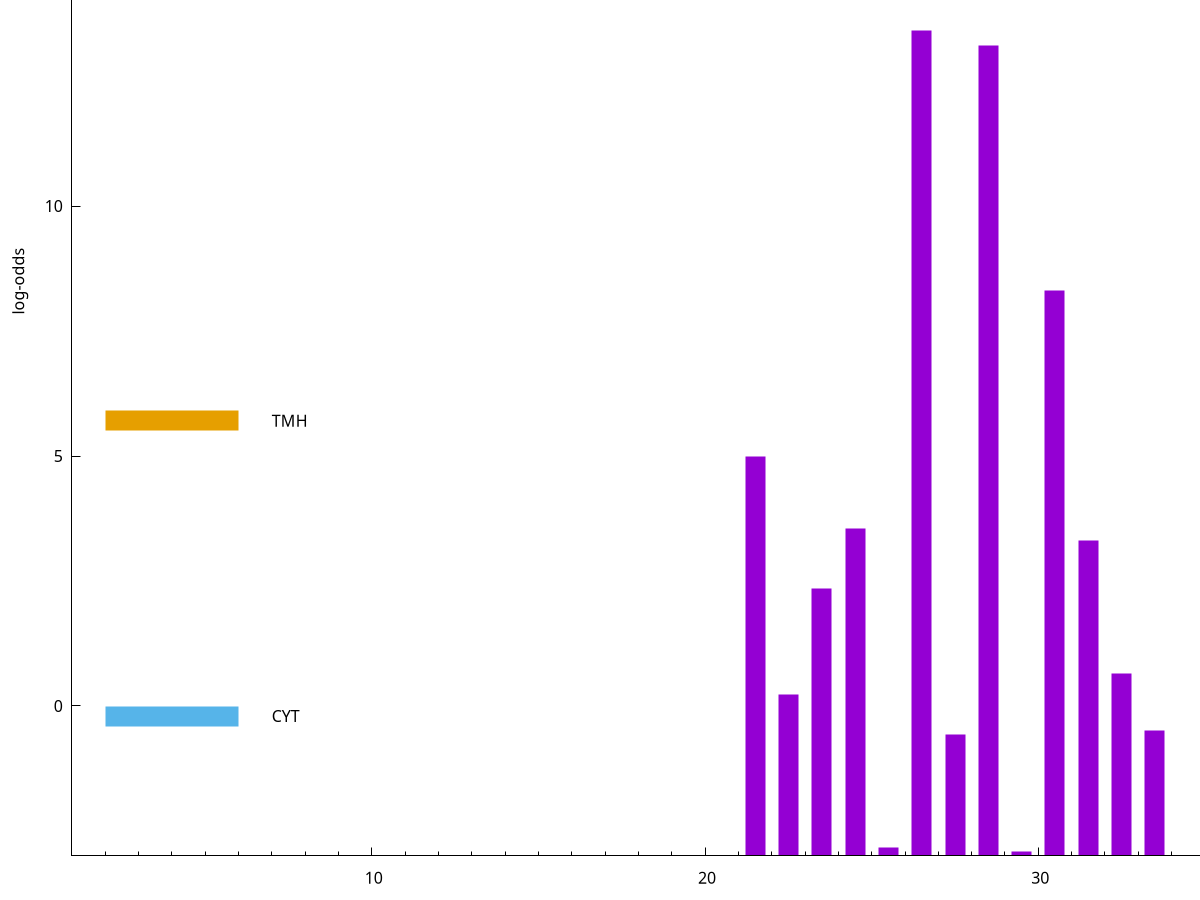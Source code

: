 set title "LipoP predictions for SRR4017833.gff"
set size 2., 1.4
set xrange [1:70] 
set mxtics 10
set yrange [-3:20]
set y2range [0:23]
set ylabel "log-odds"
set term postscript eps color solid "Helvetica" 30
set output "SRR4017833.gff101.eps"
set arrow from 2,14.3942 to 6,14.3942 nohead lt 1 lw 20
set label "SpI" at 7,14.3942
set arrow from 2,5.70479 to 6,5.70479 nohead lt 4 lw 20
set label "TMH" at 7,5.70479
set arrow from 2,-0.200913 to 6,-0.200913 nohead lt 3 lw 20
set label "CYT" at 7,-0.200913
set arrow from 2,14.3942 to 6,14.3942 nohead lt 1 lw 20
set label "SpI" at 7,14.3942
# NOTE: The scores below are the log-odds scores with the threshold
# NOTE: subtracted (a hack to make gnuplot make the histogram all
# NOTE: look nice).
plot "-" axes x1y2 title "" with impulses lt 1 lw 20
26.500000 16.505300
28.500000 16.217100
30.500000 11.316280
21.500000 7.999170
24.500000 6.548190
31.500000 6.304110
23.500000 5.340790
32.500000 3.640431
22.500000 3.224817
33.500000 2.514039
27.500000 2.424181
25.500000 0.170540
29.500000 0.089820
e
exit

